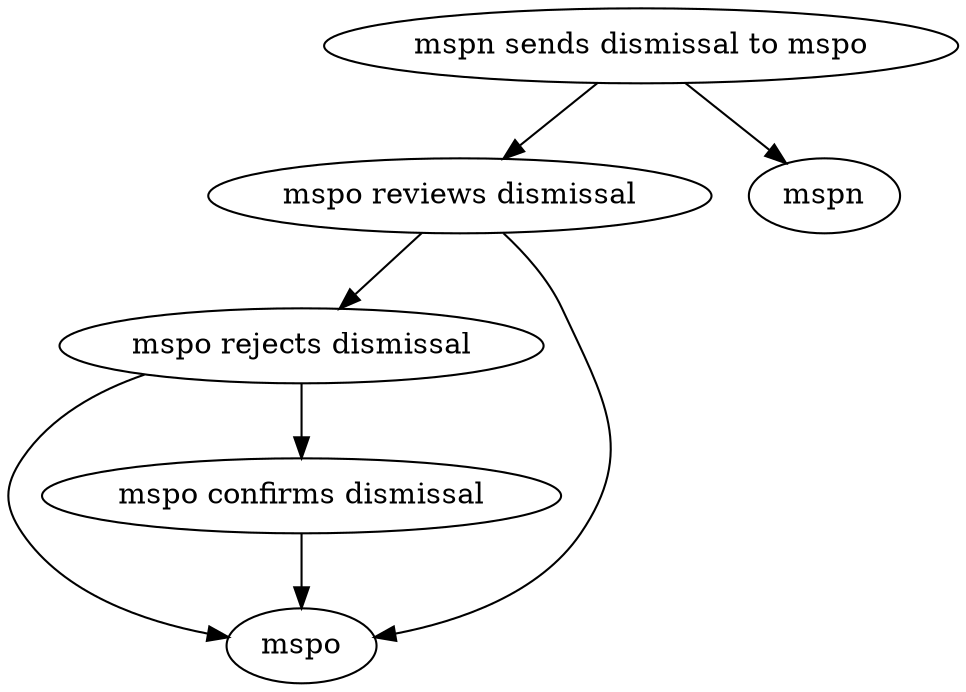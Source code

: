strict digraph "doc-10.6" {
	graph [name="doc-10.6"];
	"mspn sends dismissal to mspo"	[attrs="{'type': 'Activity', 'label': 'mspn sends dismissal to mspo'}"];
	"mspo reviews dismissal"	[attrs="{'type': 'Activity', 'label': 'mspo reviews dismissal'}"];
	"mspn sends dismissal to mspo" -> "mspo reviews dismissal"	[attrs="{'type': 'flow', 'label': 'flow'}"];
	mspn	[attrs="{'type': 'Actor', 'label': 'mspn'}"];
	"mspn sends dismissal to mspo" -> mspn	[attrs="{'type': 'actor performer', 'label': 'actor performer'}"];
	"mspo rejects dismissal"	[attrs="{'type': 'Activity', 'label': 'mspo rejects dismissal'}"];
	"mspo reviews dismissal" -> "mspo rejects dismissal"	[attrs="{'type': 'flow', 'label': 'flow'}"];
	mspo	[attrs="{'type': 'Actor', 'label': 'mspo'}"];
	"mspo reviews dismissal" -> mspo	[attrs="{'type': 'actor performer', 'label': 'actor performer'}"];
	"mspo confirms dismissal"	[attrs="{'type': 'Activity', 'label': 'mspo confirms dismissal'}"];
	"mspo rejects dismissal" -> "mspo confirms dismissal"	[attrs="{'type': 'flow', 'label': 'flow'}"];
	"mspo rejects dismissal" -> mspo	[attrs="{'type': 'actor performer', 'label': 'actor performer'}"];
	"mspo confirms dismissal" -> mspo	[attrs="{'type': 'actor performer', 'label': 'actor performer'}"];
}
